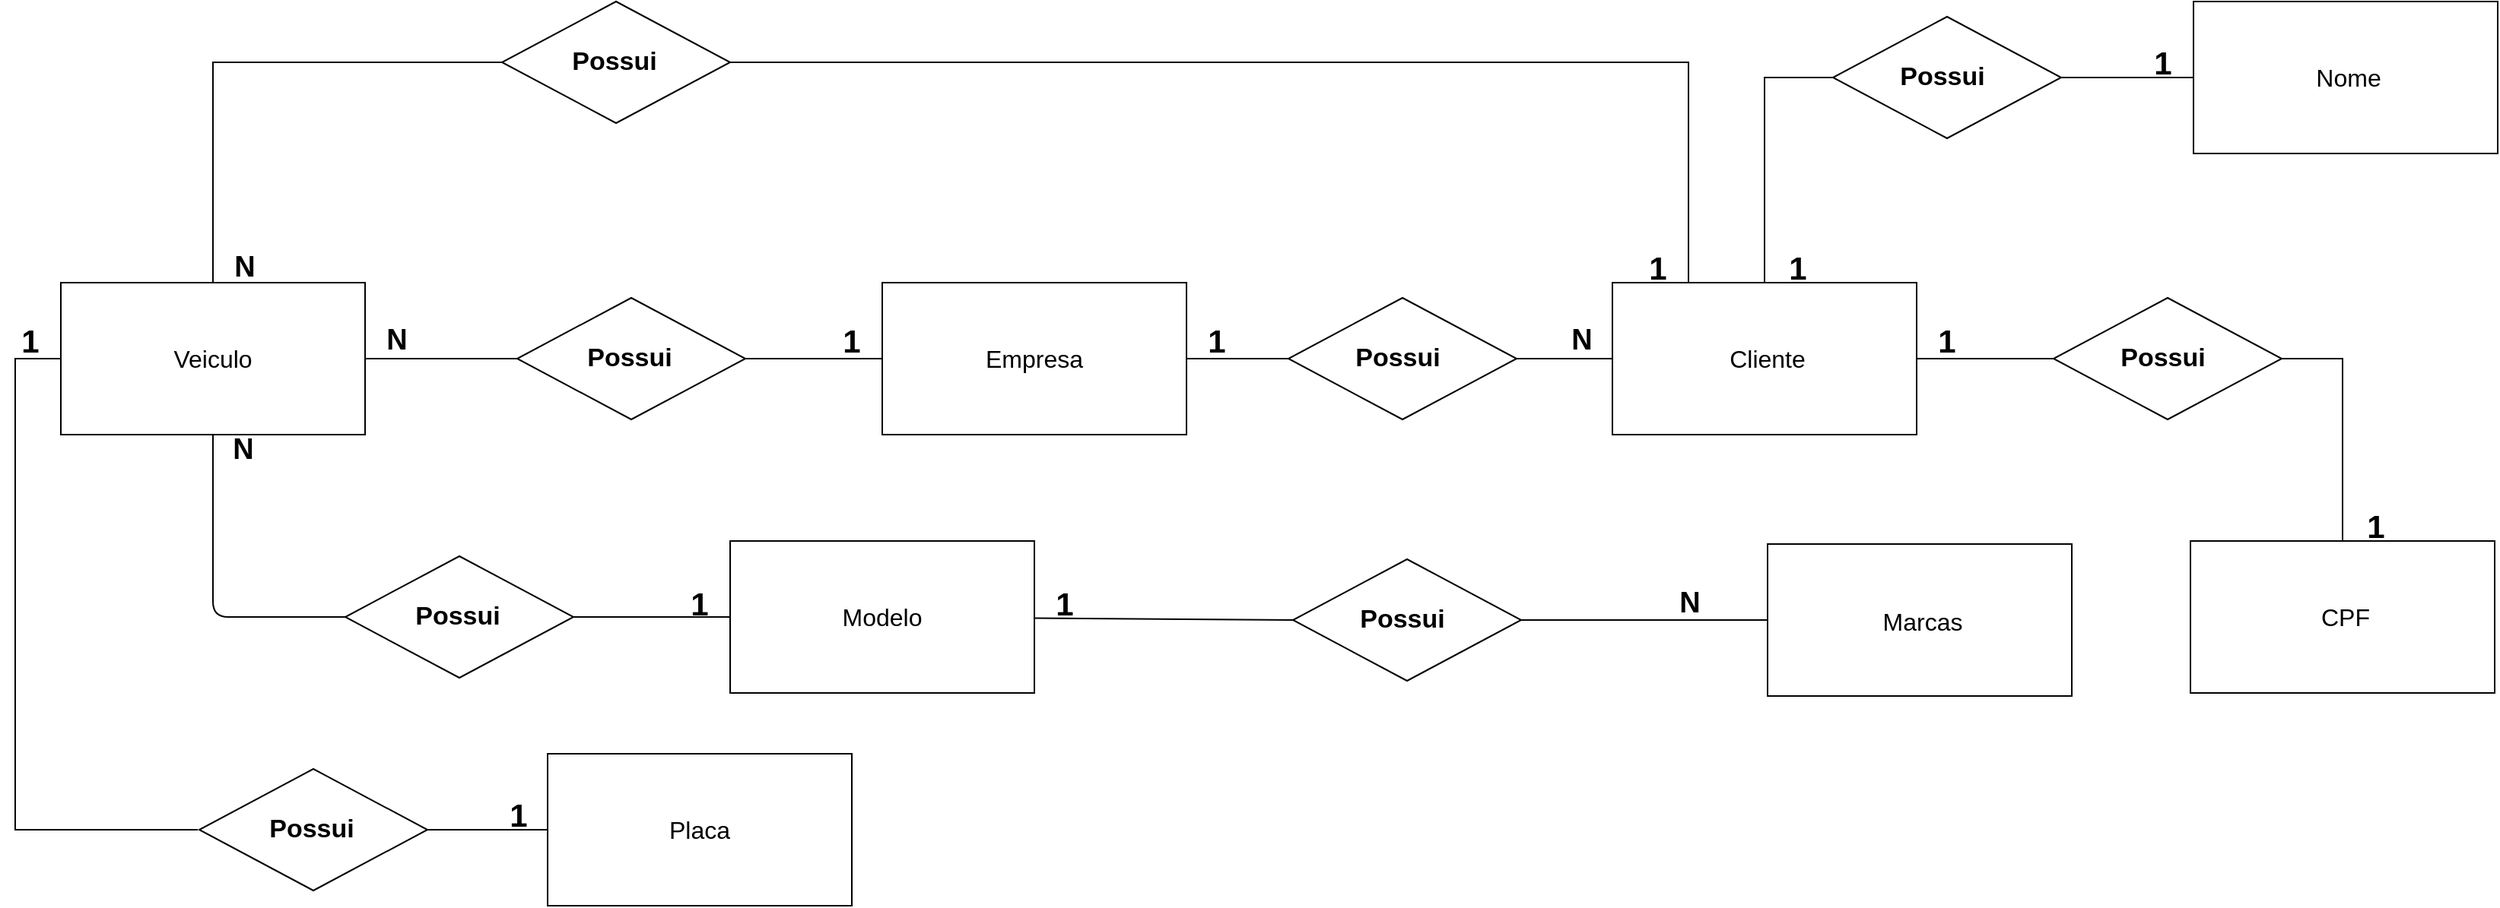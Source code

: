 <mxfile version="14.9.3" type="device"><diagram id="mrt9owRgcvkXtLe2vncg" name="Page-1"><mxGraphModel dx="1980" dy="868" grid="1" gridSize="10" guides="1" tooltips="1" connect="1" arrows="1" fold="1" page="1" pageScale="1" pageWidth="827" pageHeight="1169" math="0" shadow="0"><root><mxCell id="0"/><mxCell id="1" parent="0"/><mxCell id="sJ1ZgMHdPCtAJhD3bYXG-48" style="edgeStyle=none;rounded=0;orthogonalLoop=1;jettySize=auto;html=1;exitX=0;exitY=0.5;exitDx=0;exitDy=0;fontSize=21;startArrow=none;startFill=0;endArrow=none;endFill=0;strokeColor=#000000;" edge="1" parent="1" source="sJ1ZgMHdPCtAJhD3bYXG-1"><mxGeometry relative="1" as="geometry"><mxPoint x="130" y="575" as="targetPoint"/><Array as="points"><mxPoint x="10" y="265"/><mxPoint x="10" y="575"/></Array></mxGeometry></mxCell><mxCell id="sJ1ZgMHdPCtAJhD3bYXG-86" style="edgeStyle=none;rounded=0;orthogonalLoop=1;jettySize=auto;html=1;entryX=0;entryY=0.5;entryDx=0;entryDy=0;fontSize=21;startArrow=none;startFill=0;endArrow=none;endFill=0;strokeColor=#000000;" edge="1" parent="1" source="sJ1ZgMHdPCtAJhD3bYXG-1" target="sJ1ZgMHdPCtAJhD3bYXG-84"><mxGeometry relative="1" as="geometry"><Array as="points"><mxPoint x="140" y="70"/></Array></mxGeometry></mxCell><mxCell id="sJ1ZgMHdPCtAJhD3bYXG-1" value="" style="rounded=0;whiteSpace=wrap;html=1;" vertex="1" parent="1"><mxGeometry x="40" y="215" width="200" height="100" as="geometry"/></mxCell><mxCell id="sJ1ZgMHdPCtAJhD3bYXG-2" value="&lt;font style=&quot;font-size: 16px&quot;&gt;Veiculo&lt;/font&gt;" style="text;html=1;strokeColor=none;fillColor=none;align=center;verticalAlign=middle;whiteSpace=wrap;rounded=0;" vertex="1" parent="1"><mxGeometry x="100" y="255" width="80" height="20" as="geometry"/></mxCell><mxCell id="sJ1ZgMHdPCtAJhD3bYXG-5" value="" style="rounded=0;whiteSpace=wrap;html=1;" vertex="1" parent="1"><mxGeometry x="580" y="215" width="200" height="100" as="geometry"/></mxCell><mxCell id="sJ1ZgMHdPCtAJhD3bYXG-6" value="&lt;font style=&quot;font-size: 16px&quot;&gt;Empresa&lt;/font&gt;" style="text;html=1;strokeColor=none;fillColor=none;align=center;verticalAlign=middle;whiteSpace=wrap;rounded=0;" vertex="1" parent="1"><mxGeometry x="640" y="255" width="80" height="20" as="geometry"/></mxCell><mxCell id="sJ1ZgMHdPCtAJhD3bYXG-7" value="" style="rhombus;whiteSpace=wrap;html=1;" vertex="1" parent="1"><mxGeometry x="340" y="225" width="150" height="80" as="geometry"/></mxCell><mxCell id="sJ1ZgMHdPCtAJhD3bYXG-8" value="&lt;font style=&quot;font-size: 17px&quot;&gt;&lt;b&gt;Possui&lt;/b&gt;&lt;/font&gt;" style="text;html=1;strokeColor=none;fillColor=none;align=center;verticalAlign=middle;whiteSpace=wrap;rounded=0;" vertex="1" parent="1"><mxGeometry x="394" y="255" width="40" height="20" as="geometry"/></mxCell><mxCell id="sJ1ZgMHdPCtAJhD3bYXG-11" value="" style="endArrow=none;html=1;strokeColor=#000000;entryX=0;entryY=0.5;entryDx=0;entryDy=0;exitX=1;exitY=0.5;exitDx=0;exitDy=0;" edge="1" parent="1" source="sJ1ZgMHdPCtAJhD3bYXG-1" target="sJ1ZgMHdPCtAJhD3bYXG-7"><mxGeometry width="50" height="50" relative="1" as="geometry"><mxPoint x="240" y="275" as="sourcePoint"/><mxPoint x="290" y="225" as="targetPoint"/></mxGeometry></mxCell><mxCell id="sJ1ZgMHdPCtAJhD3bYXG-15" value="" style="endArrow=none;html=1;strokeColor=#000000;entryX=1;entryY=0.5;entryDx=0;entryDy=0;exitX=0;exitY=0.5;exitDx=0;exitDy=0;" edge="1" parent="1" source="sJ1ZgMHdPCtAJhD3bYXG-5" target="sJ1ZgMHdPCtAJhD3bYXG-7"><mxGeometry width="50" height="50" relative="1" as="geometry"><mxPoint x="400" y="365" as="sourcePoint"/><mxPoint x="450" y="315" as="targetPoint"/></mxGeometry></mxCell><mxCell id="sJ1ZgMHdPCtAJhD3bYXG-18" value="&lt;font style=&quot;font-size: 19px;&quot;&gt;&lt;b style=&quot;font-size: 19px;&quot;&gt;N&lt;/b&gt;&lt;/font&gt;" style="text;html=1;strokeColor=none;fillColor=none;align=center;verticalAlign=middle;whiteSpace=wrap;rounded=0;fontSize=19;" vertex="1" parent="1"><mxGeometry x="1091" y="416" width="40" height="20" as="geometry"/></mxCell><mxCell id="sJ1ZgMHdPCtAJhD3bYXG-19" value="&lt;b style=&quot;font-size: 21px;&quot;&gt;&lt;font style=&quot;font-size: 21px;&quot;&gt;1&lt;/font&gt;&lt;/b&gt;" style="text;html=1;strokeColor=none;fillColor=none;align=center;verticalAlign=middle;whiteSpace=wrap;rounded=0;fontSize=21;" vertex="1" parent="1"><mxGeometry x="540" y="243" width="40" height="20" as="geometry"/></mxCell><mxCell id="sJ1ZgMHdPCtAJhD3bYXG-46" style="edgeStyle=none;rounded=0;orthogonalLoop=1;jettySize=auto;html=1;entryX=0;entryY=0.5;entryDx=0;entryDy=0;fontSize=21;startArrow=none;startFill=0;endArrow=none;endFill=0;strokeColor=#000000;" edge="1" parent="1" source="sJ1ZgMHdPCtAJhD3bYXG-23" target="sJ1ZgMHdPCtAJhD3bYXG-36"><mxGeometry relative="1" as="geometry"/></mxCell><mxCell id="sJ1ZgMHdPCtAJhD3bYXG-23" value="" style="rounded=0;whiteSpace=wrap;html=1;" vertex="1" parent="1"><mxGeometry x="480" y="385" width="200" height="100" as="geometry"/></mxCell><mxCell id="sJ1ZgMHdPCtAJhD3bYXG-24" value="&lt;font style=&quot;font-size: 16px&quot;&gt;Marca&lt;/font&gt;" style="text;html=1;strokeColor=none;fillColor=none;align=center;verticalAlign=middle;whiteSpace=wrap;rounded=0;" vertex="1" parent="1"><mxGeometry x="1202" y="457" width="80" height="20" as="geometry"/></mxCell><mxCell id="sJ1ZgMHdPCtAJhD3bYXG-42" style="edgeStyle=none;rounded=0;orthogonalLoop=1;jettySize=auto;html=1;exitX=1;exitY=0.5;exitDx=0;exitDy=0;fontSize=21;startArrow=none;startFill=0;endArrow=none;endFill=0;strokeColor=#000000;" edge="1" parent="1" source="sJ1ZgMHdPCtAJhD3bYXG-25" target="sJ1ZgMHdPCtAJhD3bYXG-36"><mxGeometry relative="1" as="geometry"/></mxCell><mxCell id="sJ1ZgMHdPCtAJhD3bYXG-25" value="" style="rounded=0;whiteSpace=wrap;html=1;" vertex="1" parent="1"><mxGeometry x="1162" y="387" width="200" height="100" as="geometry"/></mxCell><mxCell id="sJ1ZgMHdPCtAJhD3bYXG-26" value="&lt;font style=&quot;font-size: 16px&quot;&gt;Modelo&lt;/font&gt;" style="text;html=1;strokeColor=none;fillColor=none;align=center;verticalAlign=middle;whiteSpace=wrap;rounded=0;" vertex="1" parent="1"><mxGeometry x="540" y="425" width="80" height="20" as="geometry"/></mxCell><mxCell id="sJ1ZgMHdPCtAJhD3bYXG-30" value="" style="rhombus;whiteSpace=wrap;html=1;" vertex="1" parent="1"><mxGeometry x="227" y="395" width="150" height="80" as="geometry"/></mxCell><mxCell id="sJ1ZgMHdPCtAJhD3bYXG-31" value="&lt;font style=&quot;font-size: 17px&quot;&gt;&lt;b&gt;Possui&lt;/b&gt;&lt;/font&gt;" style="text;html=1;strokeColor=none;fillColor=none;align=center;verticalAlign=middle;whiteSpace=wrap;rounded=0;" vertex="1" parent="1"><mxGeometry x="281" y="425" width="40" height="20" as="geometry"/></mxCell><mxCell id="sJ1ZgMHdPCtAJhD3bYXG-32" value="" style="endArrow=none;html=1;fontSize=21;strokeColor=#000000;entryX=0.5;entryY=1;entryDx=0;entryDy=0;exitX=0;exitY=0.5;exitDx=0;exitDy=0;" edge="1" parent="1" source="sJ1ZgMHdPCtAJhD3bYXG-30" target="sJ1ZgMHdPCtAJhD3bYXG-1"><mxGeometry width="50" height="50" relative="1" as="geometry"><mxPoint x="140" y="435" as="sourcePoint"/><mxPoint x="110" y="495" as="targetPoint"/><Array as="points"><mxPoint x="140" y="435"/></Array></mxGeometry></mxCell><mxCell id="sJ1ZgMHdPCtAJhD3bYXG-33" value="" style="endArrow=none;html=1;fontSize=21;strokeColor=#000000;entryX=1;entryY=0.5;entryDx=0;entryDy=0;exitX=0;exitY=0.5;exitDx=0;exitDy=0;" edge="1" parent="1" source="sJ1ZgMHdPCtAJhD3bYXG-23" target="sJ1ZgMHdPCtAJhD3bYXG-30"><mxGeometry width="50" height="50" relative="1" as="geometry"><mxPoint x="150" y="685" as="sourcePoint"/><mxPoint x="200" y="635" as="targetPoint"/></mxGeometry></mxCell><mxCell id="sJ1ZgMHdPCtAJhD3bYXG-34" value="&lt;b style=&quot;font-size: 21px;&quot;&gt;&lt;font style=&quot;font-size: 21px;&quot;&gt;1&lt;/font&gt;&lt;/b&gt;" style="text;html=1;strokeColor=none;fillColor=none;align=center;verticalAlign=middle;whiteSpace=wrap;rounded=0;fontSize=21;" vertex="1" parent="1"><mxGeometry x="440" y="416" width="40" height="20" as="geometry"/></mxCell><mxCell id="sJ1ZgMHdPCtAJhD3bYXG-35" value="&lt;b style=&quot;font-size: 21px;&quot;&gt;&lt;font style=&quot;font-size: 21px;&quot;&gt;1&lt;/font&gt;&lt;/b&gt;" style="text;html=1;strokeColor=none;fillColor=none;align=center;verticalAlign=middle;whiteSpace=wrap;rounded=0;fontSize=21;" vertex="1" parent="1"><mxGeometry x="680" y="416" width="40" height="20" as="geometry"/></mxCell><mxCell id="sJ1ZgMHdPCtAJhD3bYXG-36" value="" style="rhombus;whiteSpace=wrap;html=1;" vertex="1" parent="1"><mxGeometry x="850" y="397" width="150" height="80" as="geometry"/></mxCell><mxCell id="sJ1ZgMHdPCtAJhD3bYXG-37" value="&lt;font style=&quot;font-size: 17px&quot;&gt;&lt;b&gt;Possui&lt;/b&gt;&lt;/font&gt;" style="text;html=1;strokeColor=none;fillColor=none;align=center;verticalAlign=middle;whiteSpace=wrap;rounded=0;" vertex="1" parent="1"><mxGeometry x="904" y="427" width="36" height="20" as="geometry"/></mxCell><mxCell id="sJ1ZgMHdPCtAJhD3bYXG-49" value="" style="rhombus;whiteSpace=wrap;html=1;" vertex="1" parent="1"><mxGeometry x="131" y="535" width="150" height="80" as="geometry"/></mxCell><mxCell id="sJ1ZgMHdPCtAJhD3bYXG-50" value="&lt;font style=&quot;font-size: 17px&quot;&gt;&lt;b&gt;Possui&lt;/b&gt;&lt;/font&gt;" style="text;html=1;strokeColor=none;fillColor=none;align=center;verticalAlign=middle;whiteSpace=wrap;rounded=0;" vertex="1" parent="1"><mxGeometry x="185" y="565" width="40" height="20" as="geometry"/></mxCell><mxCell id="sJ1ZgMHdPCtAJhD3bYXG-51" value="&lt;font style=&quot;font-size: 19px;&quot;&gt;&lt;b style=&quot;font-size: 19px;&quot;&gt;N&lt;/b&gt;&lt;/font&gt;" style="text;html=1;strokeColor=none;fillColor=none;align=center;verticalAlign=middle;whiteSpace=wrap;rounded=0;fontSize=19;" vertex="1" parent="1"><mxGeometry x="140" y="315" width="40" height="20" as="geometry"/></mxCell><mxCell id="sJ1ZgMHdPCtAJhD3bYXG-54" style="edgeStyle=none;rounded=0;orthogonalLoop=1;jettySize=auto;html=1;entryX=1;entryY=0.5;entryDx=0;entryDy=0;fontSize=21;startArrow=none;startFill=0;endArrow=none;endFill=0;strokeColor=#000000;" edge="1" parent="1" source="sJ1ZgMHdPCtAJhD3bYXG-52" target="sJ1ZgMHdPCtAJhD3bYXG-49"><mxGeometry relative="1" as="geometry"/></mxCell><mxCell id="sJ1ZgMHdPCtAJhD3bYXG-52" value="" style="rounded=0;whiteSpace=wrap;html=1;" vertex="1" parent="1"><mxGeometry x="360" y="525" width="200" height="100" as="geometry"/></mxCell><mxCell id="sJ1ZgMHdPCtAJhD3bYXG-53" value="&lt;font style=&quot;font-size: 16px&quot;&gt;Placa&lt;/font&gt;" style="text;html=1;strokeColor=none;fillColor=none;align=center;verticalAlign=middle;whiteSpace=wrap;rounded=0;" vertex="1" parent="1"><mxGeometry x="420" y="565" width="80" height="20" as="geometry"/></mxCell><mxCell id="sJ1ZgMHdPCtAJhD3bYXG-55" value="&lt;b style=&quot;font-size: 21px;&quot;&gt;&lt;font style=&quot;font-size: 21px;&quot;&gt;1&lt;/font&gt;&lt;/b&gt;" style="text;html=1;strokeColor=none;fillColor=none;align=center;verticalAlign=middle;whiteSpace=wrap;rounded=0;fontSize=21;" vertex="1" parent="1"><mxGeometry x="321" y="555" width="40" height="20" as="geometry"/></mxCell><mxCell id="sJ1ZgMHdPCtAJhD3bYXG-56" value="&lt;b style=&quot;font-size: 21px;&quot;&gt;&lt;font style=&quot;font-size: 21px;&quot;&gt;1&lt;/font&gt;&lt;/b&gt;" style="text;html=1;strokeColor=none;fillColor=none;align=center;verticalAlign=middle;whiteSpace=wrap;rounded=0;fontSize=21;" vertex="1" parent="1"><mxGeometry y="243" width="40" height="20" as="geometry"/></mxCell><mxCell id="sJ1ZgMHdPCtAJhD3bYXG-57" value="&lt;font style=&quot;font-size: 19px;&quot;&gt;&lt;b style=&quot;font-size: 19px;&quot;&gt;N&lt;/b&gt;&lt;/font&gt;" style="text;html=1;strokeColor=none;fillColor=none;align=center;verticalAlign=middle;whiteSpace=wrap;rounded=0;fontSize=19;" vertex="1" parent="1"><mxGeometry x="241" y="243" width="40" height="20" as="geometry"/></mxCell><mxCell id="sJ1ZgMHdPCtAJhD3bYXG-68" style="edgeStyle=none;rounded=0;orthogonalLoop=1;jettySize=auto;html=1;entryX=0;entryY=0.5;entryDx=0;entryDy=0;fontSize=21;startArrow=none;startFill=0;endArrow=none;endFill=0;strokeColor=#000000;" edge="1" parent="1" source="sJ1ZgMHdPCtAJhD3bYXG-58" target="sJ1ZgMHdPCtAJhD3bYXG-66"><mxGeometry relative="1" as="geometry"/></mxCell><mxCell id="sJ1ZgMHdPCtAJhD3bYXG-74" style="edgeStyle=none;rounded=0;orthogonalLoop=1;jettySize=auto;html=1;fontSize=21;startArrow=none;startFill=0;endArrow=none;endFill=0;strokeColor=#000000;entryX=0;entryY=0.5;entryDx=0;entryDy=0;" edge="1" parent="1" source="sJ1ZgMHdPCtAJhD3bYXG-58" target="sJ1ZgMHdPCtAJhD3bYXG-75"><mxGeometry relative="1" as="geometry"><mxPoint x="1160" y="80.0" as="targetPoint"/><Array as="points"><mxPoint x="1160" y="80"/></Array></mxGeometry></mxCell><mxCell id="sJ1ZgMHdPCtAJhD3bYXG-58" value="" style="rounded=0;whiteSpace=wrap;html=1;" vertex="1" parent="1"><mxGeometry x="1060" y="215" width="200" height="100" as="geometry"/></mxCell><mxCell id="sJ1ZgMHdPCtAJhD3bYXG-59" value="&lt;font style=&quot;font-size: 16px&quot;&gt;Cliente&lt;/font&gt;" style="text;html=1;strokeColor=none;fillColor=none;align=center;verticalAlign=middle;whiteSpace=wrap;rounded=0;" vertex="1" parent="1"><mxGeometry x="1122" y="255" width="80" height="20" as="geometry"/></mxCell><mxCell id="sJ1ZgMHdPCtAJhD3bYXG-62" style="edgeStyle=none;rounded=0;orthogonalLoop=1;jettySize=auto;html=1;entryX=0;entryY=0.5;entryDx=0;entryDy=0;fontSize=21;startArrow=none;startFill=0;endArrow=none;endFill=0;strokeColor=#000000;" edge="1" parent="1" source="sJ1ZgMHdPCtAJhD3bYXG-60" target="sJ1ZgMHdPCtAJhD3bYXG-58"><mxGeometry relative="1" as="geometry"/></mxCell><mxCell id="sJ1ZgMHdPCtAJhD3bYXG-63" style="edgeStyle=none;rounded=0;orthogonalLoop=1;jettySize=auto;html=1;fontSize=21;startArrow=none;startFill=0;endArrow=none;endFill=0;strokeColor=#000000;" edge="1" parent="1" source="sJ1ZgMHdPCtAJhD3bYXG-60" target="sJ1ZgMHdPCtAJhD3bYXG-5"><mxGeometry relative="1" as="geometry"/></mxCell><mxCell id="sJ1ZgMHdPCtAJhD3bYXG-60" value="" style="rhombus;whiteSpace=wrap;html=1;" vertex="1" parent="1"><mxGeometry x="847" y="225" width="150" height="80" as="geometry"/></mxCell><mxCell id="sJ1ZgMHdPCtAJhD3bYXG-61" value="&lt;font style=&quot;font-size: 17px&quot;&gt;&lt;b&gt;Possui&lt;/b&gt;&lt;/font&gt;" style="text;html=1;strokeColor=none;fillColor=none;align=center;verticalAlign=middle;whiteSpace=wrap;rounded=0;" vertex="1" parent="1"><mxGeometry x="901" y="255" width="36" height="20" as="geometry"/></mxCell><mxCell id="sJ1ZgMHdPCtAJhD3bYXG-64" value="&lt;b style=&quot;font-size: 21px;&quot;&gt;&lt;font style=&quot;font-size: 21px;&quot;&gt;1&lt;/font&gt;&lt;/b&gt;" style="text;html=1;strokeColor=none;fillColor=none;align=center;verticalAlign=middle;whiteSpace=wrap;rounded=0;fontSize=21;" vertex="1" parent="1"><mxGeometry x="780" y="243" width="40" height="20" as="geometry"/></mxCell><mxCell id="sJ1ZgMHdPCtAJhD3bYXG-65" value="&lt;font style=&quot;font-size: 19px;&quot;&gt;&lt;b style=&quot;font-size: 19px;&quot;&gt;N&lt;/b&gt;&lt;/font&gt;" style="text;html=1;strokeColor=none;fillColor=none;align=center;verticalAlign=middle;whiteSpace=wrap;rounded=0;fontSize=19;" vertex="1" parent="1"><mxGeometry x="1020" y="243" width="40" height="20" as="geometry"/></mxCell><mxCell id="sJ1ZgMHdPCtAJhD3bYXG-71" style="edgeStyle=none;rounded=0;orthogonalLoop=1;jettySize=auto;html=1;exitX=1;exitY=0.5;exitDx=0;exitDy=0;entryX=0.5;entryY=0;entryDx=0;entryDy=0;fontSize=21;startArrow=none;startFill=0;endArrow=none;endFill=0;strokeColor=#000000;" edge="1" parent="1" source="sJ1ZgMHdPCtAJhD3bYXG-66" target="sJ1ZgMHdPCtAJhD3bYXG-69"><mxGeometry relative="1" as="geometry"><Array as="points"><mxPoint x="1540" y="265"/></Array></mxGeometry></mxCell><mxCell id="sJ1ZgMHdPCtAJhD3bYXG-66" value="" style="rhombus;whiteSpace=wrap;html=1;" vertex="1" parent="1"><mxGeometry x="1350" y="225" width="150" height="80" as="geometry"/></mxCell><mxCell id="sJ1ZgMHdPCtAJhD3bYXG-67" value="&lt;font style=&quot;font-size: 17px&quot;&gt;&lt;b&gt;Possui&lt;/b&gt;&lt;/font&gt;" style="text;html=1;strokeColor=none;fillColor=none;align=center;verticalAlign=middle;whiteSpace=wrap;rounded=0;" vertex="1" parent="1"><mxGeometry x="1404" y="255" width="36" height="20" as="geometry"/></mxCell><mxCell id="sJ1ZgMHdPCtAJhD3bYXG-69" value="" style="rounded=0;whiteSpace=wrap;html=1;" vertex="1" parent="1"><mxGeometry x="1440" y="385" width="200" height="100" as="geometry"/></mxCell><mxCell id="sJ1ZgMHdPCtAJhD3bYXG-70" value="&lt;font style=&quot;font-size: 16px&quot;&gt;CPF&lt;/font&gt;" style="text;html=1;strokeColor=none;fillColor=none;align=center;verticalAlign=middle;whiteSpace=wrap;rounded=0;" vertex="1" parent="1"><mxGeometry x="1502" y="425" width="80" height="20" as="geometry"/></mxCell><mxCell id="sJ1ZgMHdPCtAJhD3bYXG-72" value="&lt;b style=&quot;font-size: 21px;&quot;&gt;&lt;font style=&quot;font-size: 21px;&quot;&gt;1&lt;/font&gt;&lt;/b&gt;" style="text;html=1;strokeColor=none;fillColor=none;align=center;verticalAlign=middle;whiteSpace=wrap;rounded=0;fontSize=21;" vertex="1" parent="1"><mxGeometry x="1260" y="243" width="40" height="20" as="geometry"/></mxCell><mxCell id="sJ1ZgMHdPCtAJhD3bYXG-73" value="&lt;b style=&quot;font-size: 21px;&quot;&gt;&lt;font style=&quot;font-size: 21px;&quot;&gt;1&lt;/font&gt;&lt;/b&gt;" style="text;html=1;strokeColor=none;fillColor=none;align=center;verticalAlign=middle;whiteSpace=wrap;rounded=0;fontSize=21;" vertex="1" parent="1"><mxGeometry x="1542" y="365" width="40" height="20" as="geometry"/></mxCell><mxCell id="sJ1ZgMHdPCtAJhD3bYXG-79" style="edgeStyle=none;rounded=0;orthogonalLoop=1;jettySize=auto;html=1;entryX=0;entryY=0.5;entryDx=0;entryDy=0;fontSize=21;startArrow=none;startFill=0;endArrow=none;endFill=0;strokeColor=#000000;" edge="1" parent="1" source="sJ1ZgMHdPCtAJhD3bYXG-75" target="sJ1ZgMHdPCtAJhD3bYXG-77"><mxGeometry relative="1" as="geometry"/></mxCell><mxCell id="sJ1ZgMHdPCtAJhD3bYXG-75" value="" style="rhombus;whiteSpace=wrap;html=1;" vertex="1" parent="1"><mxGeometry x="1205" y="40" width="150" height="80" as="geometry"/></mxCell><mxCell id="sJ1ZgMHdPCtAJhD3bYXG-76" value="&lt;font style=&quot;font-size: 17px&quot;&gt;&lt;b&gt;Possui&lt;/b&gt;&lt;/font&gt;" style="text;html=1;strokeColor=none;fillColor=none;align=center;verticalAlign=middle;whiteSpace=wrap;rounded=0;" vertex="1" parent="1"><mxGeometry x="1259" y="70" width="36" height="20" as="geometry"/></mxCell><mxCell id="sJ1ZgMHdPCtAJhD3bYXG-77" value="" style="rounded=0;whiteSpace=wrap;html=1;" vertex="1" parent="1"><mxGeometry x="1442" y="30" width="200" height="100" as="geometry"/></mxCell><mxCell id="sJ1ZgMHdPCtAJhD3bYXG-78" value="&lt;font style=&quot;font-size: 16px&quot;&gt;Nome&lt;/font&gt;" style="text;html=1;strokeColor=none;fillColor=none;align=center;verticalAlign=middle;whiteSpace=wrap;rounded=0;" vertex="1" parent="1"><mxGeometry x="1504" y="70" width="80" height="20" as="geometry"/></mxCell><mxCell id="sJ1ZgMHdPCtAJhD3bYXG-80" value="&lt;b style=&quot;font-size: 21px;&quot;&gt;&lt;font style=&quot;font-size: 21px;&quot;&gt;1&lt;/font&gt;&lt;/b&gt;" style="text;html=1;strokeColor=none;fillColor=none;align=center;verticalAlign=middle;whiteSpace=wrap;rounded=0;fontSize=21;" vertex="1" parent="1"><mxGeometry x="1162" y="195" width="40" height="20" as="geometry"/></mxCell><mxCell id="sJ1ZgMHdPCtAJhD3bYXG-83" value="&lt;b style=&quot;font-size: 21px;&quot;&gt;&lt;font style=&quot;font-size: 21px;&quot;&gt;1&lt;/font&gt;&lt;/b&gt;" style="text;html=1;strokeColor=none;fillColor=none;align=center;verticalAlign=middle;whiteSpace=wrap;rounded=0;fontSize=21;" vertex="1" parent="1"><mxGeometry x="1402" y="60" width="40" height="20" as="geometry"/></mxCell><mxCell id="sJ1ZgMHdPCtAJhD3bYXG-89" style="edgeStyle=none;rounded=0;orthogonalLoop=1;jettySize=auto;html=1;entryX=0.25;entryY=0;entryDx=0;entryDy=0;fontSize=21;startArrow=none;startFill=0;endArrow=none;endFill=0;strokeColor=#000000;" edge="1" parent="1" source="sJ1ZgMHdPCtAJhD3bYXG-84" target="sJ1ZgMHdPCtAJhD3bYXG-58"><mxGeometry relative="1" as="geometry"><Array as="points"><mxPoint x="1110" y="70"/></Array></mxGeometry></mxCell><mxCell id="sJ1ZgMHdPCtAJhD3bYXG-84" value="" style="rhombus;whiteSpace=wrap;html=1;" vertex="1" parent="1"><mxGeometry x="330" y="30" width="150" height="80" as="geometry"/></mxCell><mxCell id="sJ1ZgMHdPCtAJhD3bYXG-85" value="&lt;font style=&quot;font-size: 17px&quot;&gt;&lt;b&gt;Possui&lt;/b&gt;&lt;/font&gt;" style="text;html=1;strokeColor=none;fillColor=none;align=center;verticalAlign=middle;whiteSpace=wrap;rounded=0;" vertex="1" parent="1"><mxGeometry x="384" y="60" width="40" height="20" as="geometry"/></mxCell><mxCell id="sJ1ZgMHdPCtAJhD3bYXG-88" value="&lt;font style=&quot;font-size: 19px;&quot;&gt;&lt;b style=&quot;font-size: 19px;&quot;&gt;N&lt;/b&gt;&lt;/font&gt;" style="text;html=1;strokeColor=none;fillColor=none;align=center;verticalAlign=middle;whiteSpace=wrap;rounded=0;fontSize=19;" vertex="1" parent="1"><mxGeometry x="141" y="195" width="40" height="20" as="geometry"/></mxCell><mxCell id="sJ1ZgMHdPCtAJhD3bYXG-90" value="&lt;b style=&quot;font-size: 21px;&quot;&gt;&lt;font style=&quot;font-size: 21px;&quot;&gt;1&lt;/font&gt;&lt;/b&gt;" style="text;html=1;strokeColor=none;fillColor=none;align=center;verticalAlign=middle;whiteSpace=wrap;rounded=0;fontSize=21;" vertex="1" parent="1"><mxGeometry x="1070" y="195" width="40" height="20" as="geometry"/></mxCell><mxCell id="sJ1ZgMHdPCtAJhD3bYXG-91" value="&lt;font style=&quot;font-size: 16px&quot;&gt;Marcas&lt;/font&gt;" style="text;html=1;strokeColor=none;fillColor=none;align=center;verticalAlign=middle;whiteSpace=wrap;rounded=0;" vertex="1" parent="1"><mxGeometry x="1224" y="428" width="80" height="20" as="geometry"/></mxCell></root></mxGraphModel></diagram></mxfile>